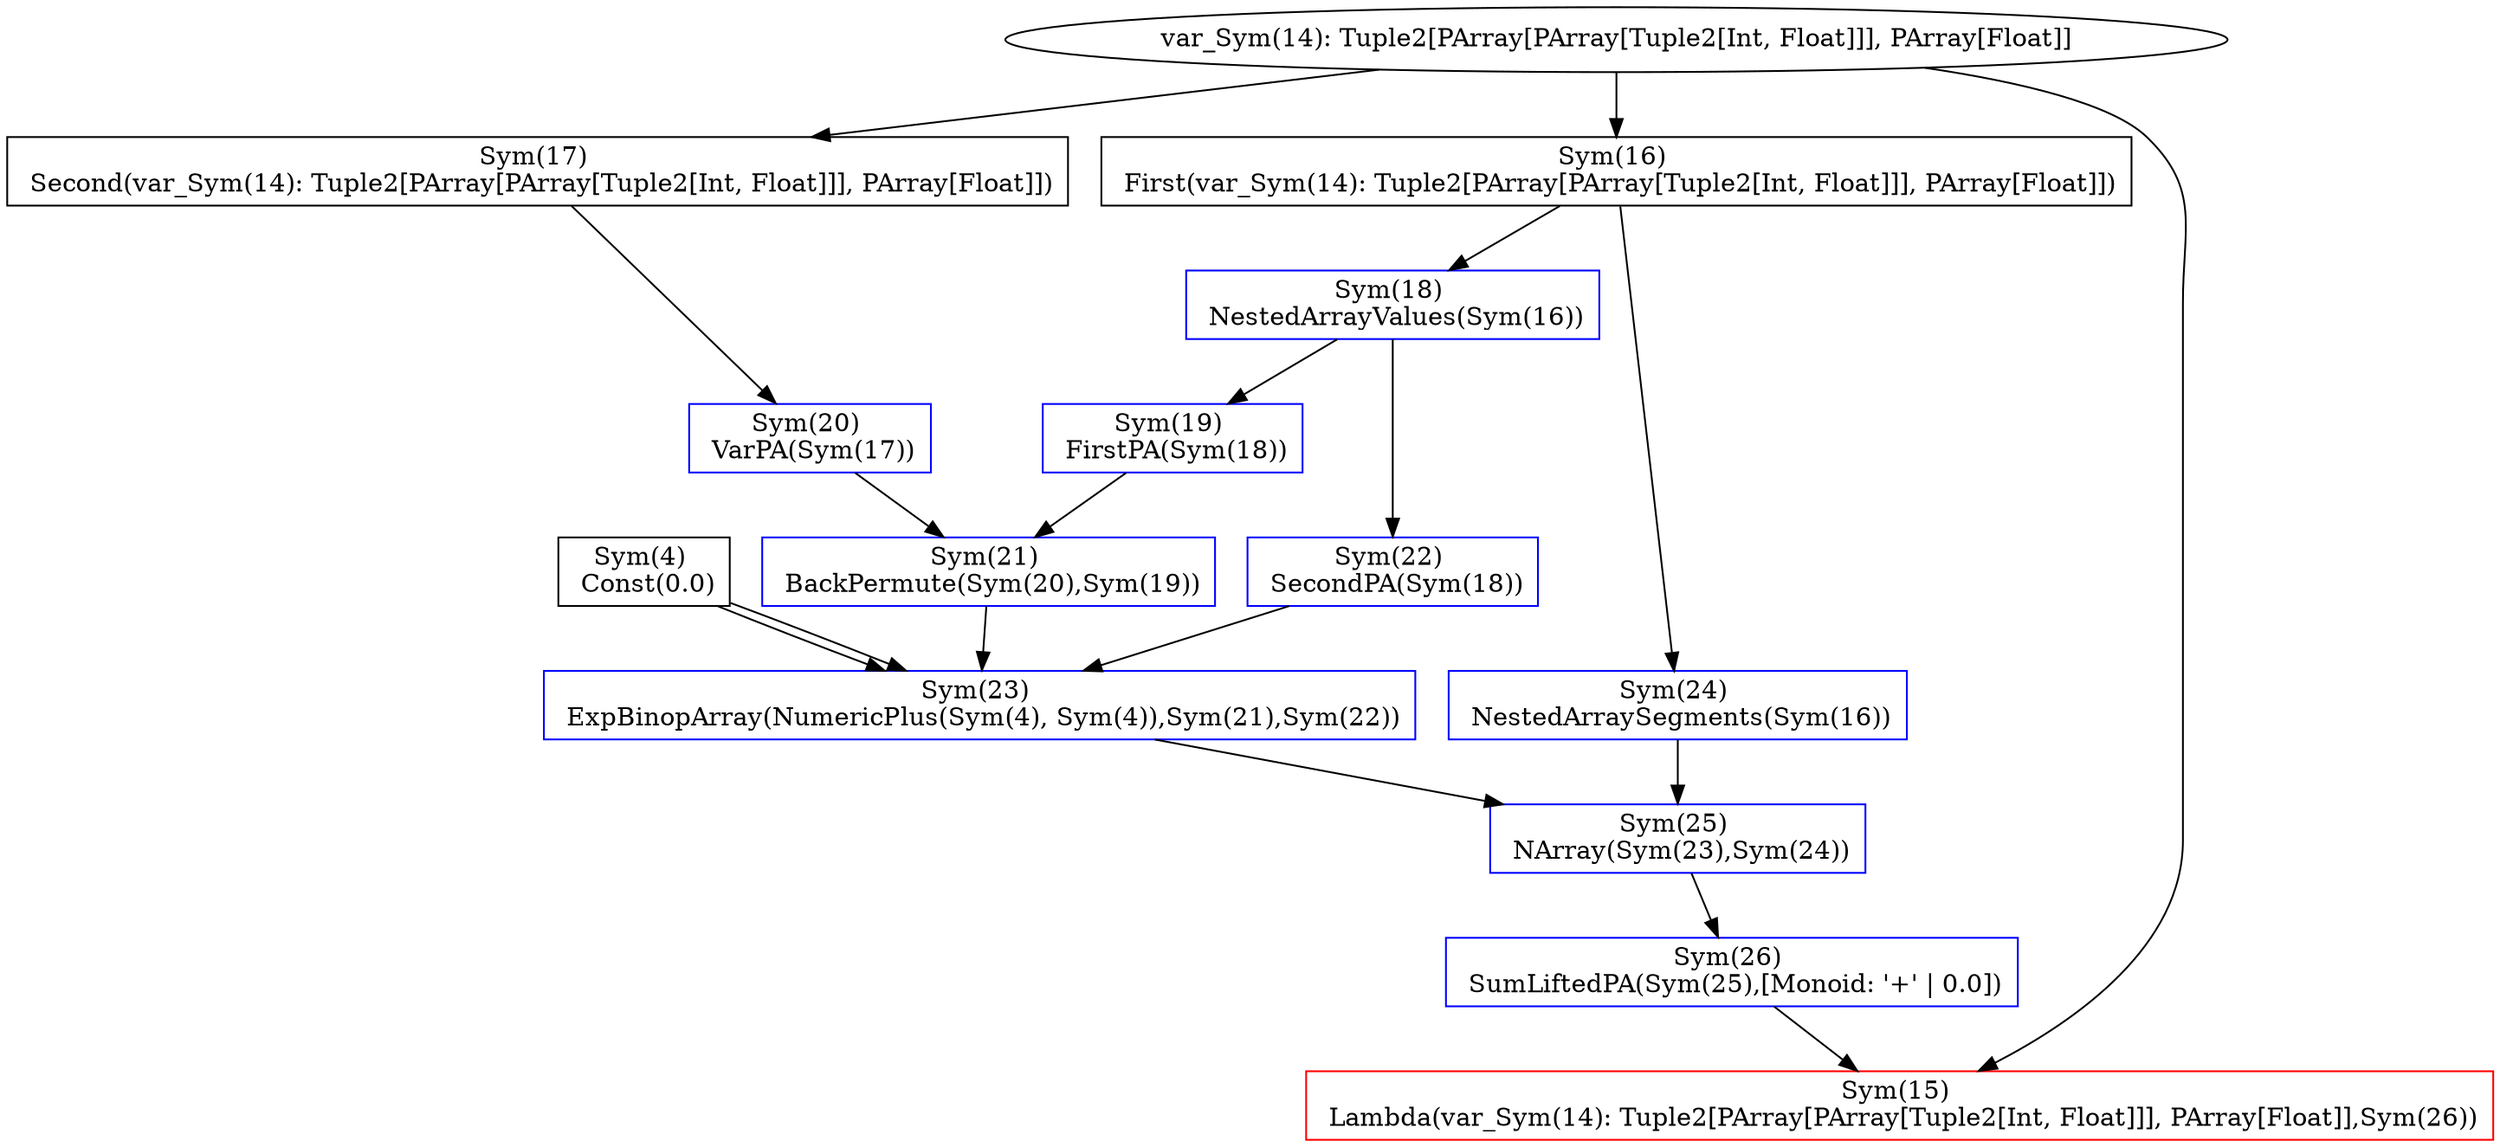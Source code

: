 digraph G {
"Sym(4)" [
label="Sym(4) \n Const(0.0)"
shape=box
]
"Sym(17)" [
label="Sym(17) \n Second(var_Sym(14): Tuple2[PArray[PArray[Tuple2[Int, Float]]], PArray[Float]])"
shape=box
]
"var_Sym(14): Tuple2[PArray[PArray[Tuple2[Int, Float]]], PArray[Float]]" -> "Sym(17)"
"Sym(20)" [
label="Sym(20) \n VarPA(Sym(17))"
shape=box
color=blue
]
"Sym(17)" -> "Sym(20)"
"Sym(16)" [
label="Sym(16) \n First(var_Sym(14): Tuple2[PArray[PArray[Tuple2[Int, Float]]], PArray[Float]])"
shape=box
]
"var_Sym(14): Tuple2[PArray[PArray[Tuple2[Int, Float]]], PArray[Float]]" -> "Sym(16)"
"Sym(18)" [
label="Sym(18) \n NestedArrayValues(Sym(16))"
shape=box
color=blue
]
"Sym(16)" -> "Sym(18)"
"Sym(19)" [
label="Sym(19) \n FirstPA(Sym(18))"
shape=box
color=blue
]
"Sym(18)" -> "Sym(19)"
"Sym(21)" [
label="Sym(21) \n BackPermute(Sym(20),Sym(19))"
shape=box
color=blue
]
"Sym(20)" -> "Sym(21)"
"Sym(19)" -> "Sym(21)"
"Sym(22)" [
label="Sym(22) \n SecondPA(Sym(18))"
shape=box
color=blue
]
"Sym(18)" -> "Sym(22)"
"Sym(23)" [
label="Sym(23) \n ExpBinopArray(NumericPlus(Sym(4), Sym(4)),Sym(21),Sym(22))"
shape=box
color=blue
]
"Sym(4)" -> "Sym(23)"
"Sym(4)" -> "Sym(23)"
"Sym(21)" -> "Sym(23)"
"Sym(22)" -> "Sym(23)"
"Sym(24)" [
label="Sym(24) \n NestedArraySegments(Sym(16))"
shape=box
color=blue
]
"Sym(16)" -> "Sym(24)"
"Sym(25)" [
label="Sym(25) \n NArray(Sym(23),Sym(24))"
shape=box
color=blue
]
"Sym(23)" -> "Sym(25)"
"Sym(24)" -> "Sym(25)"
"Sym(26)" [
label="Sym(26) \n SumLiftedPA(Sym(25),[Monoid: '+' | 0.0])"
shape=box
color=blue
]
"Sym(25)" -> "Sym(26)"
"Sym(15)" [
label="Sym(15) \n Lambda(var_Sym(14): Tuple2[PArray[PArray[Tuple2[Int, Float]]], PArray[Float]],Sym(26))"
shape=box
color=red
]
"var_Sym(14): Tuple2[PArray[PArray[Tuple2[Int, Float]]], PArray[Float]]" -> "Sym(15)"
"Sym(26)" -> "Sym(15)"
}
